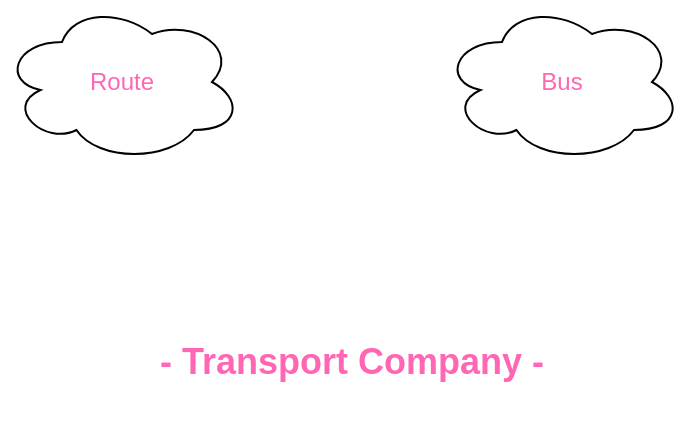 <mxfile>
    <diagram id="3i0krbR3AakGJBCErde_" name="Brainstorming">
        <mxGraphModel dx="788" dy="450" grid="1" gridSize="10" guides="1" tooltips="1" connect="1" arrows="1" fold="1" page="1" pageScale="1" pageWidth="827" pageHeight="1169" math="0" shadow="0">
            <root>
                <mxCell id="0"/>
                <mxCell id="1" parent="0"/>
                <mxCell id="3" value="&lt;h3&gt;&lt;b&gt;&lt;font color=&quot;#ff66b3&quot; style=&quot;font-size: 18px&quot;&gt;- Transport Company -&lt;/font&gt;&lt;/b&gt;&lt;/h3&gt;" style="text;html=1;strokeColor=none;fillColor=none;align=center;verticalAlign=middle;whiteSpace=wrap;rounded=0;" vertex="1" parent="1">
                    <mxGeometry x="190" y="270" width="210" height="80" as="geometry"/>
                </mxCell>
                <mxCell id="eoHbKXcCZWffH2MOyTmi-7" value="Bus" style="ellipse;shape=cloud;whiteSpace=wrap;html=1;fontColor=#FF66B3;" vertex="1" parent="1">
                    <mxGeometry x="340" y="130" width="120" height="80" as="geometry"/>
                </mxCell>
                <mxCell id="eoHbKXcCZWffH2MOyTmi-8" value="Route" style="ellipse;shape=cloud;whiteSpace=wrap;html=1;fontColor=#FF66B3;" vertex="1" parent="1">
                    <mxGeometry x="120" y="130" width="120" height="80" as="geometry"/>
                </mxCell>
            </root>
        </mxGraphModel>
    </diagram>
    <diagram id="Gf3rG50IIm07RVA1kmiR" name="organize brainstorming">
        <mxGraphModel dx="788" dy="450" grid="1" gridSize="10" guides="1" tooltips="1" connect="1" arrows="1" fold="1" page="1" pageScale="1" pageWidth="827" pageHeight="1169" math="0" shadow="0">
            <root>
                <mxCell id="XW9EpGvVwPvyw1zrVXH4-0"/>
                <mxCell id="XW9EpGvVwPvyw1zrVXH4-1" parent="XW9EpGvVwPvyw1zrVXH4-0"/>
                <mxCell id="eTWtWcAof1o8p2Vb-_iN-6" style="edgeStyle=none;shape=link;html=1;exitX=1;exitY=0.5;exitDx=0;exitDy=0;entryX=0;entryY=0.5;entryDx=0;entryDy=0;fontSize=18;fontColor=#FF66B3;" edge="1" parent="XW9EpGvVwPvyw1zrVXH4-1" source="fZRAhQRKgm-xCnXl6cTl-0" target="eTWtWcAof1o8p2Vb-_iN-0">
                    <mxGeometry relative="1" as="geometry"/>
                </mxCell>
                <mxCell id="fZRAhQRKgm-xCnXl6cTl-0" value="Bus&lt;span style=&quot;color: rgba(0 , 0 , 0 , 0) ; font-family: monospace ; font-size: 0px&quot;&gt;%3CmxGraphModel%3E%3Croot%3E%3CmxCell%20id%3D%220%22%2F%3E%3CmxCell%20id%3D%221%22%20parent%3D%220%22%2F%3E%3CmxCell%20id%3D%222%22%20value%3D%22Route%22%20style%3D%22swimlane%3BfontStyle%3D1%3Balign%3Dcenter%3BverticalAlign%3Dtop%3BchildLayout%3DstackLayout%3Bhorizontal%3D1%3BstartSize%3D26%3BhorizontalStack%3D0%3BresizeParent%3D1%3BresizeParentMax%3D0%3BresizeLast%3D0%3Bcollapsible%3D1%3BmarginBottom%3D0%3BfontSize%3D18%3BfontColor%3D%23FF66B3%3B%22%20vertex%3D%221%22%20parent%3D%221%22%3E%3CmxGeometry%20x%3D%22350%22%20y%3D%2270%22%20width%3D%22160%22%20height%3D%22138%22%20as%3D%22geometry%22%2F%3E%3C%2FmxCell%3E%3CmxCell%20id%3D%223%22%20value%3D%22route_id%22%20style%3D%22text%3BstrokeColor%3Dnone%3BfillColor%3Dnone%3Balign%3Dleft%3BverticalAlign%3Dtop%3BspacingLeft%3D4%3BspacingRight%3D4%3Boverflow%3Dhidden%3Brotatable%3D0%3Bpoints%3D%5B%5B0%2C0.5%5D%2C%5B1%2C0.5%5D%5D%3BportConstraint%3Deastwest%3BfontSize%3D18%3BfontColor%3D%23FF66B3%3B%22%20vertex%3D%221%22%20parent%3D%222%22%3E%3CmxGeometry%20y%3D%2226%22%20width%3D%22160%22%20height%3D%2226%22%20as%3D%22geometry%22%2F%3E%3C%2FmxCell%3E%3CmxCell%20id%3D%224%22%20value%3D%22%22%20style%3D%22line%3BstrokeWidth%3D1%3BfillColor%3Dnone%3Balign%3Dleft%3BverticalAlign%3Dmiddle%3BspacingTop%3D-1%3BspacingLeft%3D3%3BspacingRight%3D3%3Brotatable%3D0%3BlabelPosition%3Dright%3Bpoints%3D%5B%5D%3BportConstraint%3Deastwest%3BfontSize%3D18%3BfontColor%3D%23FF66B3%3B%22%20vertex%3D%221%22%20parent%3D%222%22%3E%3CmxGeometry%20y%3D%2252%22%20width%3D%22160%22%20height%3D%228%22%20as%3D%22geometry%22%2F%3E%3C%2FmxCell%3E%3CmxCell%20id%3D%225%22%20value%3D%22distance%22%20style%3D%22text%3BstrokeColor%3Dnone%3BfillColor%3Dnone%3Balign%3Dleft%3BverticalAlign%3Dtop%3BspacingLeft%3D4%3BspacingRight%3D4%3Boverflow%3Dhidden%3Brotatable%3D0%3Bpoints%3D%5B%5B0%2C0.5%5D%2C%5B1%2C0.5%5D%5D%3BportConstraint%3Deastwest%3BfontSize%3D18%3BfontColor%3D%23FF66B3%3B%22%20vertex%3D%221%22%20parent%3D%222%22%3E%3CmxGeometry%20y%3D%2260%22%20width%3D%22160%22%20height%3D%2226%22%20as%3D%22geometry%22%2F%3E%3C%2FmxCell%3E%3CmxCell%20id%3D%226%22%20value%3D%22source%22%20style%3D%22text%3BstrokeColor%3Dnone%3BfillColor%3Dnone%3Balign%3Dleft%3BverticalAlign%3Dtop%3BspacingLeft%3D4%3BspacingRight%3D4%3Boverflow%3Dhidden%3Brotatable%3D0%3Bpoints%3D%5B%5B0%2C0.5%5D%2C%5B1%2C0.5%5D%5D%3BportConstraint%3Deastwest%3BfontSize%3D18%3BfontColor%3D%23FF66B3%3B%22%20vertex%3D%221%22%20parent%3D%222%22%3E%3CmxGeometry%20y%3D%2286%22%20width%3D%22160%22%20height%3D%2226%22%20as%3D%22geometry%22%2F%3E%3C%2FmxCell%3E%3CmxCell%20id%3D%227%22%20value%3D%22destination%22%20style%3D%22text%3BstrokeColor%3Dnone%3BfillColor%3Dnone%3Balign%3Dleft%3BverticalAlign%3Dtop%3BspacingLeft%3D4%3BspacingRight%3D4%3Boverflow%3Dhidden%3Brotatable%3D0%3Bpoints%3D%5B%5B0%2C0.5%5D%2C%5B1%2C0.5%5D%5D%3BportConstraint%3Deastwest%3BfontSize%3D18%3BfontColor%3D%23FF66B3%3B%22%20vertex%3D%221%22%20parent%3D%222%22%3E%3CmxGeometry%20y%3D%22112%22%20width%3D%22160%22%20height%3D%2226%22%20as%3D%22geometry%22%2F%3E%3C%2FmxCell%3E%3C%2Froot%3E%3C%2FmxGraphModel%3E&lt;/span&gt;" style="rounded=1;whiteSpace=wrap;html=1;fontSize=18;fontColor=#FF66B3;" vertex="1" parent="XW9EpGvVwPvyw1zrVXH4-1">
                    <mxGeometry x="60" y="255" width="120" height="60" as="geometry"/>
                </mxCell>
                <mxCell id="fZRAhQRKgm-xCnXl6cTl-1" value="Route" style="rounded=1;whiteSpace=wrap;html=1;fontSize=18;fontColor=#FF66B3;" vertex="1" parent="XW9EpGvVwPvyw1zrVXH4-1">
                    <mxGeometry x="470" y="255" width="120" height="60" as="geometry"/>
                </mxCell>
                <mxCell id="eTWtWcAof1o8p2Vb-_iN-7" style="edgeStyle=none;shape=link;html=1;exitX=1;exitY=0.5;exitDx=0;exitDy=0;entryX=0;entryY=0.5;entryDx=0;entryDy=0;fontSize=18;fontColor=#FF66B3;" edge="1" parent="XW9EpGvVwPvyw1zrVXH4-1" source="eTWtWcAof1o8p2Vb-_iN-0" target="fZRAhQRKgm-xCnXl6cTl-1">
                    <mxGeometry relative="1" as="geometry"/>
                </mxCell>
                <mxCell id="eTWtWcAof1o8p2Vb-_iN-0" value="drives" style="rhombus;whiteSpace=wrap;html=1;fontSize=18;fontColor=#FF66B3;rotation=0;" vertex="1" parent="XW9EpGvVwPvyw1zrVXH4-1">
                    <mxGeometry x="260" y="250" width="110" height="70" as="geometry"/>
                </mxCell>
                <mxCell id="eTWtWcAof1o8p2Vb-_iN-8" value="&lt;font style=&quot;background-color: rgb(255 , 255 , 153) ; font-size: 14px&quot; color=&quot;#000000&quot;&gt;&lt;b&gt;&amp;nbsp; every bus only one route&amp;nbsp;&amp;nbsp;&lt;/b&gt;&lt;/font&gt;" style="text;html=1;strokeColor=none;fillColor=none;align=center;verticalAlign=middle;whiteSpace=wrap;rounded=0;fontSize=18;fontColor=#FF66B3;" vertex="1" parent="XW9EpGvVwPvyw1zrVXH4-1">
                    <mxGeometry x="210" y="200" width="230" height="30" as="geometry"/>
                </mxCell>
            </root>
        </mxGraphModel>
    </diagram>
    <diagram id="NCjHek5yrXcbpHjp7_MJ" name="Tables">
        <mxGraphModel dx="788" dy="450" grid="1" gridSize="10" guides="1" tooltips="1" connect="1" arrows="1" fold="1" page="1" pageScale="1" pageWidth="827" pageHeight="1169" math="0" shadow="0">
            <root>
                <mxCell id="slJAHKkvd8Bo7gFiSA_M-0"/>
                <mxCell id="slJAHKkvd8Bo7gFiSA_M-1" parent="slJAHKkvd8Bo7gFiSA_M-0"/>
                <mxCell id="cmdRNotz22MEFSCu1hS4-0" value="Bus" style="swimlane;fontStyle=1;align=center;verticalAlign=top;childLayout=stackLayout;horizontal=1;startSize=26;horizontalStack=0;resizeParent=1;resizeParentMax=0;resizeLast=0;collapsible=1;marginBottom=0;fontSize=18;fontColor=#FF66B3;" vertex="1" parent="slJAHKkvd8Bo7gFiSA_M-1">
                    <mxGeometry x="70" y="70" width="160" height="138" as="geometry"/>
                </mxCell>
                <mxCell id="cmdRNotz22MEFSCu1hS4-1" value="bus_id" style="text;strokeColor=none;fillColor=none;align=left;verticalAlign=top;spacingLeft=4;spacingRight=4;overflow=hidden;rotatable=0;points=[[0,0.5],[1,0.5]];portConstraint=eastwest;fontSize=18;fontColor=#FF66B3;" vertex="1" parent="cmdRNotz22MEFSCu1hS4-0">
                    <mxGeometry y="26" width="160" height="26" as="geometry"/>
                </mxCell>
                <mxCell id="cmdRNotz22MEFSCu1hS4-2" value="" style="line;strokeWidth=1;fillColor=none;align=left;verticalAlign=middle;spacingTop=-1;spacingLeft=3;spacingRight=3;rotatable=0;labelPosition=right;points=[];portConstraint=eastwest;fontSize=18;fontColor=#FF66B3;" vertex="1" parent="cmdRNotz22MEFSCu1hS4-0">
                    <mxGeometry y="52" width="160" height="8" as="geometry"/>
                </mxCell>
                <mxCell id="cmdRNotz22MEFSCu1hS4-3" value="model" style="text;strokeColor=none;fillColor=none;align=left;verticalAlign=top;spacingLeft=4;spacingRight=4;overflow=hidden;rotatable=0;points=[[0,0.5],[1,0.5]];portConstraint=eastwest;fontSize=18;fontColor=#FF66B3;" vertex="1" parent="cmdRNotz22MEFSCu1hS4-0">
                    <mxGeometry y="60" width="160" height="26" as="geometry"/>
                </mxCell>
                <mxCell id="cmdRNotz22MEFSCu1hS4-18" value="capacity" style="text;strokeColor=none;fillColor=none;align=left;verticalAlign=top;spacingLeft=4;spacingRight=4;overflow=hidden;rotatable=0;points=[[0,0.5],[1,0.5]];portConstraint=eastwest;fontSize=18;fontColor=#FF66B3;" vertex="1" parent="cmdRNotz22MEFSCu1hS4-0">
                    <mxGeometry y="86" width="160" height="26" as="geometry"/>
                </mxCell>
                <mxCell id="cmdRNotz22MEFSCu1hS4-19" value="driver_name" style="text;strokeColor=none;fillColor=none;align=left;verticalAlign=top;spacingLeft=4;spacingRight=4;overflow=hidden;rotatable=0;points=[[0,0.5],[1,0.5]];portConstraint=eastwest;fontSize=18;fontColor=#FF66B3;" vertex="1" parent="cmdRNotz22MEFSCu1hS4-0">
                    <mxGeometry y="112" width="160" height="26" as="geometry"/>
                </mxCell>
                <mxCell id="cmdRNotz22MEFSCu1hS4-9" value="Route" style="swimlane;fontStyle=1;align=center;verticalAlign=top;childLayout=stackLayout;horizontal=1;startSize=26;horizontalStack=0;resizeParent=1;resizeParentMax=0;resizeLast=0;collapsible=1;marginBottom=0;fontSize=18;fontColor=#FF66B3;" vertex="1" parent="slJAHKkvd8Bo7gFiSA_M-1">
                    <mxGeometry x="390" y="208" width="160" height="138" as="geometry"/>
                </mxCell>
                <mxCell id="cmdRNotz22MEFSCu1hS4-10" value="route_id" style="text;strokeColor=none;fillColor=none;align=left;verticalAlign=top;spacingLeft=4;spacingRight=4;overflow=hidden;rotatable=0;points=[[0,0.5],[1,0.5]];portConstraint=eastwest;fontSize=18;fontColor=#FF66B3;" vertex="1" parent="cmdRNotz22MEFSCu1hS4-9">
                    <mxGeometry y="26" width="160" height="26" as="geometry"/>
                </mxCell>
                <mxCell id="cmdRNotz22MEFSCu1hS4-11" value="" style="line;strokeWidth=1;fillColor=none;align=left;verticalAlign=middle;spacingTop=-1;spacingLeft=3;spacingRight=3;rotatable=0;labelPosition=right;points=[];portConstraint=eastwest;fontSize=18;fontColor=#FF66B3;" vertex="1" parent="cmdRNotz22MEFSCu1hS4-9">
                    <mxGeometry y="52" width="160" height="8" as="geometry"/>
                </mxCell>
                <mxCell id="cmdRNotz22MEFSCu1hS4-12" value="distance" style="text;strokeColor=none;fillColor=none;align=left;verticalAlign=top;spacingLeft=4;spacingRight=4;overflow=hidden;rotatable=0;points=[[0,0.5],[1,0.5]];portConstraint=eastwest;fontSize=18;fontColor=#FF66B3;" vertex="1" parent="cmdRNotz22MEFSCu1hS4-9">
                    <mxGeometry y="60" width="160" height="26" as="geometry"/>
                </mxCell>
                <mxCell id="cmdRNotz22MEFSCu1hS4-14" value="source" style="text;strokeColor=none;fillColor=none;align=left;verticalAlign=top;spacingLeft=4;spacingRight=4;overflow=hidden;rotatable=0;points=[[0,0.5],[1,0.5]];portConstraint=eastwest;fontSize=18;fontColor=#FF66B3;" vertex="1" parent="cmdRNotz22MEFSCu1hS4-9">
                    <mxGeometry y="86" width="160" height="26" as="geometry"/>
                </mxCell>
                <mxCell id="cmdRNotz22MEFSCu1hS4-15" value="destination" style="text;strokeColor=none;fillColor=none;align=left;verticalAlign=top;spacingLeft=4;spacingRight=4;overflow=hidden;rotatable=0;points=[[0,0.5],[1,0.5]];portConstraint=eastwest;fontSize=18;fontColor=#FF66B3;" vertex="1" parent="cmdRNotz22MEFSCu1hS4-9">
                    <mxGeometry y="112" width="160" height="26" as="geometry"/>
                </mxCell>
                <mxCell id="k-EbfjqcLpu-jW3Ax0aT-0" value="" style="endArrow=classic;html=1;fontSize=18;fontColor=#FF66B3;entryX=-0.01;entryY=0.114;entryDx=0;entryDy=0;entryPerimeter=0;exitX=1.007;exitY=0.104;exitDx=0;exitDy=0;exitPerimeter=0;shape=link;width=5;" edge="1" parent="slJAHKkvd8Bo7gFiSA_M-1" source="cmdRNotz22MEFSCu1hS4-0" target="cmdRNotz22MEFSCu1hS4-9">
                    <mxGeometry width="50" height="50" relative="1" as="geometry">
                        <mxPoint x="270" y="260" as="sourcePoint"/>
                        <mxPoint x="320" y="210" as="targetPoint"/>
                        <Array as="points">
                            <mxPoint x="350" y="120"/>
                            <mxPoint x="290" y="170"/>
                        </Array>
                    </mxGeometry>
                </mxCell>
            </root>
        </mxGraphModel>
    </diagram>
    <diagram id="nuci_8MCOoovHJpTfuPM" name="Table_Details">
        <mxGraphModel dx="548" dy="450" grid="1" gridSize="10" guides="1" tooltips="1" connect="1" arrows="1" fold="1" page="1" pageScale="1" pageWidth="827" pageHeight="1169" math="0" shadow="0">
            <root>
                <mxCell id="dGyI4_s9Sjr1th2zWghW-0"/>
                <mxCell id="dGyI4_s9Sjr1th2zWghW-1" parent="dGyI4_s9Sjr1th2zWghW-0"/>
                <mxCell id="k0tvvjLVlrtLKSwW1g85-0" value="Route" style="swimlane;fontStyle=1;align=center;verticalAlign=top;childLayout=stackLayout;horizontal=1;startSize=26;horizontalStack=0;resizeParent=1;resizeParentMax=0;resizeLast=0;collapsible=1;marginBottom=0;fontSize=18;fontColor=#FF66B3;" vertex="1" parent="dGyI4_s9Sjr1th2zWghW-1">
                    <mxGeometry x="350" y="70" width="160" height="138" as="geometry"/>
                </mxCell>
                <mxCell id="k0tvvjLVlrtLKSwW1g85-1" value="route_id" style="text;strokeColor=none;fillColor=none;align=left;verticalAlign=top;spacingLeft=4;spacingRight=4;overflow=hidden;rotatable=0;points=[[0,0.5],[1,0.5]];portConstraint=eastwest;fontSize=18;fontColor=#FF66B3;" vertex="1" parent="k0tvvjLVlrtLKSwW1g85-0">
                    <mxGeometry y="26" width="160" height="26" as="geometry"/>
                </mxCell>
                <mxCell id="k0tvvjLVlrtLKSwW1g85-2" value="" style="line;strokeWidth=1;fillColor=none;align=left;verticalAlign=middle;spacingTop=-1;spacingLeft=3;spacingRight=3;rotatable=0;labelPosition=right;points=[];portConstraint=eastwest;fontSize=18;fontColor=#FF66B3;" vertex="1" parent="k0tvvjLVlrtLKSwW1g85-0">
                    <mxGeometry y="52" width="160" height="8" as="geometry"/>
                </mxCell>
                <mxCell id="k0tvvjLVlrtLKSwW1g85-3" value="distance" style="text;strokeColor=none;fillColor=none;align=left;verticalAlign=top;spacingLeft=4;spacingRight=4;overflow=hidden;rotatable=0;points=[[0,0.5],[1,0.5]];portConstraint=eastwest;fontSize=18;fontColor=#FF66B3;" vertex="1" parent="k0tvvjLVlrtLKSwW1g85-0">
                    <mxGeometry y="60" width="160" height="26" as="geometry"/>
                </mxCell>
                <mxCell id="k0tvvjLVlrtLKSwW1g85-4" value="source" style="text;strokeColor=none;fillColor=none;align=left;verticalAlign=top;spacingLeft=4;spacingRight=4;overflow=hidden;rotatable=0;points=[[0,0.5],[1,0.5]];portConstraint=eastwest;fontSize=18;fontColor=#FF66B3;" vertex="1" parent="k0tvvjLVlrtLKSwW1g85-0">
                    <mxGeometry y="86" width="160" height="26" as="geometry"/>
                </mxCell>
                <mxCell id="k0tvvjLVlrtLKSwW1g85-5" value="destination" style="text;strokeColor=none;fillColor=none;align=left;verticalAlign=top;spacingLeft=4;spacingRight=4;overflow=hidden;rotatable=0;points=[[0,0.5],[1,0.5]];portConstraint=eastwest;fontSize=18;fontColor=#FF66B3;" vertex="1" parent="k0tvvjLVlrtLKSwW1g85-0">
                    <mxGeometry y="112" width="160" height="26" as="geometry"/>
                </mxCell>
                <mxCell id="k0tvvjLVlrtLKSwW1g85-6" value="Classname" style="swimlane;fontStyle=1;align=center;verticalAlign=top;childLayout=stackLayout;horizontal=1;startSize=26;horizontalStack=0;resizeParent=1;resizeParentMax=0;resizeLast=0;collapsible=1;marginBottom=0;fontSize=18;fontColor=#FF66B3;" vertex="1" parent="dGyI4_s9Sjr1th2zWghW-1">
                    <mxGeometry x="350" y="270" width="160" height="86" as="geometry"/>
                </mxCell>
                <mxCell id="k0tvvjLVlrtLKSwW1g85-7" value="+ field: type" style="text;strokeColor=none;fillColor=none;align=left;verticalAlign=top;spacingLeft=4;spacingRight=4;overflow=hidden;rotatable=0;points=[[0,0.5],[1,0.5]];portConstraint=eastwest;fontSize=18;fontColor=#FF66B3;" vertex="1" parent="k0tvvjLVlrtLKSwW1g85-6">
                    <mxGeometry y="26" width="160" height="26" as="geometry"/>
                </mxCell>
                <mxCell id="k0tvvjLVlrtLKSwW1g85-8" value="" style="line;strokeWidth=1;fillColor=none;align=left;verticalAlign=middle;spacingTop=-1;spacingLeft=3;spacingRight=3;rotatable=0;labelPosition=right;points=[];portConstraint=eastwest;fontSize=18;fontColor=#FF66B3;" vertex="1" parent="k0tvvjLVlrtLKSwW1g85-6">
                    <mxGeometry y="52" width="160" height="8" as="geometry"/>
                </mxCell>
                <mxCell id="k0tvvjLVlrtLKSwW1g85-9" value="+ method(type): type" style="text;strokeColor=none;fillColor=none;align=left;verticalAlign=top;spacingLeft=4;spacingRight=4;overflow=hidden;rotatable=0;points=[[0,0.5],[1,0.5]];portConstraint=eastwest;fontSize=18;fontColor=#FF66B3;" vertex="1" parent="k0tvvjLVlrtLKSwW1g85-6">
                    <mxGeometry y="60" width="160" height="26" as="geometry"/>
                </mxCell>
            </root>
        </mxGraphModel>
    </diagram>
</mxfile>